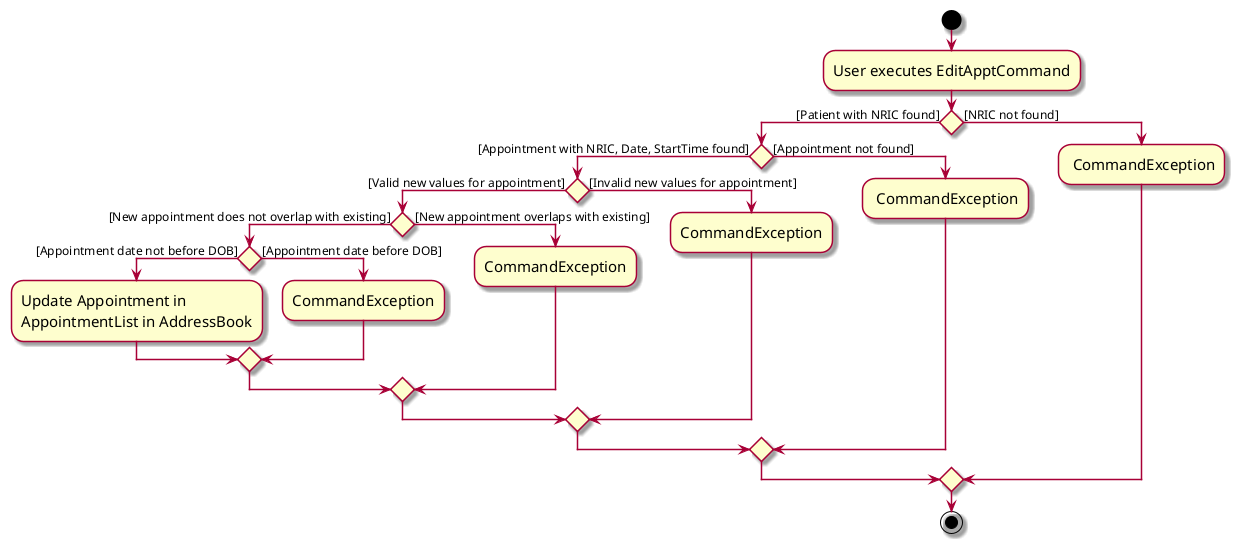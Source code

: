 @startuml
skin rose
skinparam ActivityFontSize 15
skinparam ArrowFontSize 12
start
:User executes EditApptCommand;

if () then ([Patient with NRIC found])
    if () then ([Appointment with NRIC, Date, StartTime found])
        if () then ([Valid new values for appointment])
            if () then ([New appointment does not overlap with existing])
                if () then ([Appointment date not before DOB])
                    :Update Appointment in
                    AppointmentList in AddressBook;
                else ([Appointment date before DOB])
                    :CommandException;
                endif
            else ([New appointment overlaps with existing])
                :CommandException;
            endif
        else ([Invalid new values for appointment])
            :CommandException;
        endif
    else ([Appointment not found])
        : CommandException;
    endif
else ([NRIC not found])
    : CommandException;
endif
stop
@enduml
